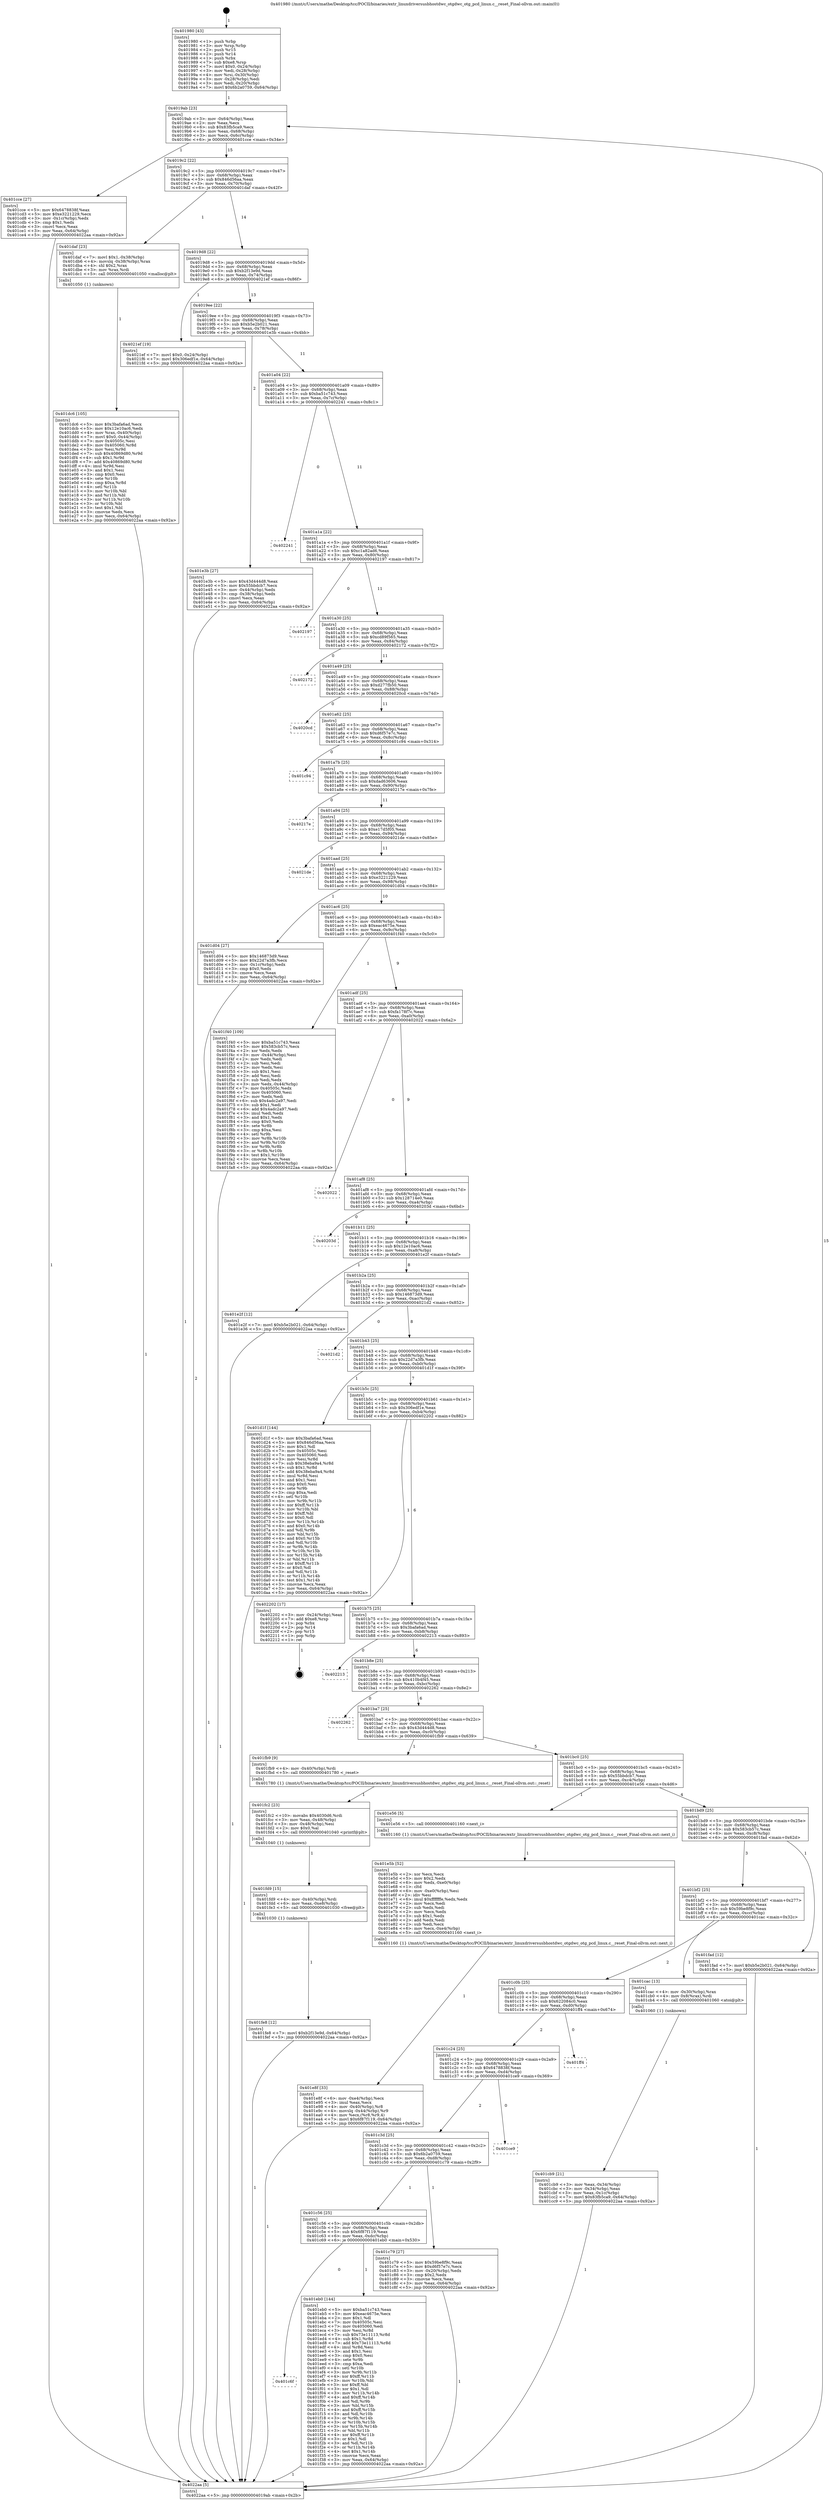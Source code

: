 digraph "0x401980" {
  label = "0x401980 (/mnt/c/Users/mathe/Desktop/tcc/POCII/binaries/extr_linuxdriversusbhostdwc_otgdwc_otg_pcd_linux.c__reset_Final-ollvm.out::main(0))"
  labelloc = "t"
  node[shape=record]

  Entry [label="",width=0.3,height=0.3,shape=circle,fillcolor=black,style=filled]
  "0x4019ab" [label="{
     0x4019ab [23]\l
     | [instrs]\l
     &nbsp;&nbsp;0x4019ab \<+3\>: mov -0x64(%rbp),%eax\l
     &nbsp;&nbsp;0x4019ae \<+2\>: mov %eax,%ecx\l
     &nbsp;&nbsp;0x4019b0 \<+6\>: sub $0x83fb5ca9,%ecx\l
     &nbsp;&nbsp;0x4019b6 \<+3\>: mov %eax,-0x68(%rbp)\l
     &nbsp;&nbsp;0x4019b9 \<+3\>: mov %ecx,-0x6c(%rbp)\l
     &nbsp;&nbsp;0x4019bc \<+6\>: je 0000000000401cce \<main+0x34e\>\l
  }"]
  "0x401cce" [label="{
     0x401cce [27]\l
     | [instrs]\l
     &nbsp;&nbsp;0x401cce \<+5\>: mov $0x6478838f,%eax\l
     &nbsp;&nbsp;0x401cd3 \<+5\>: mov $0xe3221229,%ecx\l
     &nbsp;&nbsp;0x401cd8 \<+3\>: mov -0x1c(%rbp),%edx\l
     &nbsp;&nbsp;0x401cdb \<+3\>: cmp $0x1,%edx\l
     &nbsp;&nbsp;0x401cde \<+3\>: cmovl %ecx,%eax\l
     &nbsp;&nbsp;0x401ce1 \<+3\>: mov %eax,-0x64(%rbp)\l
     &nbsp;&nbsp;0x401ce4 \<+5\>: jmp 00000000004022aa \<main+0x92a\>\l
  }"]
  "0x4019c2" [label="{
     0x4019c2 [22]\l
     | [instrs]\l
     &nbsp;&nbsp;0x4019c2 \<+5\>: jmp 00000000004019c7 \<main+0x47\>\l
     &nbsp;&nbsp;0x4019c7 \<+3\>: mov -0x68(%rbp),%eax\l
     &nbsp;&nbsp;0x4019ca \<+5\>: sub $0x846d56aa,%eax\l
     &nbsp;&nbsp;0x4019cf \<+3\>: mov %eax,-0x70(%rbp)\l
     &nbsp;&nbsp;0x4019d2 \<+6\>: je 0000000000401daf \<main+0x42f\>\l
  }"]
  Exit [label="",width=0.3,height=0.3,shape=circle,fillcolor=black,style=filled,peripheries=2]
  "0x401daf" [label="{
     0x401daf [23]\l
     | [instrs]\l
     &nbsp;&nbsp;0x401daf \<+7\>: movl $0x1,-0x38(%rbp)\l
     &nbsp;&nbsp;0x401db6 \<+4\>: movslq -0x38(%rbp),%rax\l
     &nbsp;&nbsp;0x401dba \<+4\>: shl $0x2,%rax\l
     &nbsp;&nbsp;0x401dbe \<+3\>: mov %rax,%rdi\l
     &nbsp;&nbsp;0x401dc1 \<+5\>: call 0000000000401050 \<malloc@plt\>\l
     | [calls]\l
     &nbsp;&nbsp;0x401050 \{1\} (unknown)\l
  }"]
  "0x4019d8" [label="{
     0x4019d8 [22]\l
     | [instrs]\l
     &nbsp;&nbsp;0x4019d8 \<+5\>: jmp 00000000004019dd \<main+0x5d\>\l
     &nbsp;&nbsp;0x4019dd \<+3\>: mov -0x68(%rbp),%eax\l
     &nbsp;&nbsp;0x4019e0 \<+5\>: sub $0xb2f13e9d,%eax\l
     &nbsp;&nbsp;0x4019e5 \<+3\>: mov %eax,-0x74(%rbp)\l
     &nbsp;&nbsp;0x4019e8 \<+6\>: je 00000000004021ef \<main+0x86f\>\l
  }"]
  "0x401fe8" [label="{
     0x401fe8 [12]\l
     | [instrs]\l
     &nbsp;&nbsp;0x401fe8 \<+7\>: movl $0xb2f13e9d,-0x64(%rbp)\l
     &nbsp;&nbsp;0x401fef \<+5\>: jmp 00000000004022aa \<main+0x92a\>\l
  }"]
  "0x4021ef" [label="{
     0x4021ef [19]\l
     | [instrs]\l
     &nbsp;&nbsp;0x4021ef \<+7\>: movl $0x0,-0x24(%rbp)\l
     &nbsp;&nbsp;0x4021f6 \<+7\>: movl $0x306edf1e,-0x64(%rbp)\l
     &nbsp;&nbsp;0x4021fd \<+5\>: jmp 00000000004022aa \<main+0x92a\>\l
  }"]
  "0x4019ee" [label="{
     0x4019ee [22]\l
     | [instrs]\l
     &nbsp;&nbsp;0x4019ee \<+5\>: jmp 00000000004019f3 \<main+0x73\>\l
     &nbsp;&nbsp;0x4019f3 \<+3\>: mov -0x68(%rbp),%eax\l
     &nbsp;&nbsp;0x4019f6 \<+5\>: sub $0xb5e2b021,%eax\l
     &nbsp;&nbsp;0x4019fb \<+3\>: mov %eax,-0x78(%rbp)\l
     &nbsp;&nbsp;0x4019fe \<+6\>: je 0000000000401e3b \<main+0x4bb\>\l
  }"]
  "0x401fd9" [label="{
     0x401fd9 [15]\l
     | [instrs]\l
     &nbsp;&nbsp;0x401fd9 \<+4\>: mov -0x40(%rbp),%rdi\l
     &nbsp;&nbsp;0x401fdd \<+6\>: mov %eax,-0xe8(%rbp)\l
     &nbsp;&nbsp;0x401fe3 \<+5\>: call 0000000000401030 \<free@plt\>\l
     | [calls]\l
     &nbsp;&nbsp;0x401030 \{1\} (unknown)\l
  }"]
  "0x401e3b" [label="{
     0x401e3b [27]\l
     | [instrs]\l
     &nbsp;&nbsp;0x401e3b \<+5\>: mov $0x43d444d8,%eax\l
     &nbsp;&nbsp;0x401e40 \<+5\>: mov $0x55bbdcb7,%ecx\l
     &nbsp;&nbsp;0x401e45 \<+3\>: mov -0x44(%rbp),%edx\l
     &nbsp;&nbsp;0x401e48 \<+3\>: cmp -0x38(%rbp),%edx\l
     &nbsp;&nbsp;0x401e4b \<+3\>: cmovl %ecx,%eax\l
     &nbsp;&nbsp;0x401e4e \<+3\>: mov %eax,-0x64(%rbp)\l
     &nbsp;&nbsp;0x401e51 \<+5\>: jmp 00000000004022aa \<main+0x92a\>\l
  }"]
  "0x401a04" [label="{
     0x401a04 [22]\l
     | [instrs]\l
     &nbsp;&nbsp;0x401a04 \<+5\>: jmp 0000000000401a09 \<main+0x89\>\l
     &nbsp;&nbsp;0x401a09 \<+3\>: mov -0x68(%rbp),%eax\l
     &nbsp;&nbsp;0x401a0c \<+5\>: sub $0xba51c743,%eax\l
     &nbsp;&nbsp;0x401a11 \<+3\>: mov %eax,-0x7c(%rbp)\l
     &nbsp;&nbsp;0x401a14 \<+6\>: je 0000000000402241 \<main+0x8c1\>\l
  }"]
  "0x401fc2" [label="{
     0x401fc2 [23]\l
     | [instrs]\l
     &nbsp;&nbsp;0x401fc2 \<+10\>: movabs $0x4030d6,%rdi\l
     &nbsp;&nbsp;0x401fcc \<+3\>: mov %eax,-0x48(%rbp)\l
     &nbsp;&nbsp;0x401fcf \<+3\>: mov -0x48(%rbp),%esi\l
     &nbsp;&nbsp;0x401fd2 \<+2\>: mov $0x0,%al\l
     &nbsp;&nbsp;0x401fd4 \<+5\>: call 0000000000401040 \<printf@plt\>\l
     | [calls]\l
     &nbsp;&nbsp;0x401040 \{1\} (unknown)\l
  }"]
  "0x402241" [label="{
     0x402241\l
  }", style=dashed]
  "0x401a1a" [label="{
     0x401a1a [22]\l
     | [instrs]\l
     &nbsp;&nbsp;0x401a1a \<+5\>: jmp 0000000000401a1f \<main+0x9f\>\l
     &nbsp;&nbsp;0x401a1f \<+3\>: mov -0x68(%rbp),%eax\l
     &nbsp;&nbsp;0x401a22 \<+5\>: sub $0xc1a82ad6,%eax\l
     &nbsp;&nbsp;0x401a27 \<+3\>: mov %eax,-0x80(%rbp)\l
     &nbsp;&nbsp;0x401a2a \<+6\>: je 0000000000402197 \<main+0x817\>\l
  }"]
  "0x401c6f" [label="{
     0x401c6f\l
  }", style=dashed]
  "0x402197" [label="{
     0x402197\l
  }", style=dashed]
  "0x401a30" [label="{
     0x401a30 [25]\l
     | [instrs]\l
     &nbsp;&nbsp;0x401a30 \<+5\>: jmp 0000000000401a35 \<main+0xb5\>\l
     &nbsp;&nbsp;0x401a35 \<+3\>: mov -0x68(%rbp),%eax\l
     &nbsp;&nbsp;0x401a38 \<+5\>: sub $0xcd89f565,%eax\l
     &nbsp;&nbsp;0x401a3d \<+6\>: mov %eax,-0x84(%rbp)\l
     &nbsp;&nbsp;0x401a43 \<+6\>: je 0000000000402172 \<main+0x7f2\>\l
  }"]
  "0x401eb0" [label="{
     0x401eb0 [144]\l
     | [instrs]\l
     &nbsp;&nbsp;0x401eb0 \<+5\>: mov $0xba51c743,%eax\l
     &nbsp;&nbsp;0x401eb5 \<+5\>: mov $0xeac4675e,%ecx\l
     &nbsp;&nbsp;0x401eba \<+2\>: mov $0x1,%dl\l
     &nbsp;&nbsp;0x401ebc \<+7\>: mov 0x40505c,%esi\l
     &nbsp;&nbsp;0x401ec3 \<+7\>: mov 0x405060,%edi\l
     &nbsp;&nbsp;0x401eca \<+3\>: mov %esi,%r8d\l
     &nbsp;&nbsp;0x401ecd \<+7\>: sub $0x73e11113,%r8d\l
     &nbsp;&nbsp;0x401ed4 \<+4\>: sub $0x1,%r8d\l
     &nbsp;&nbsp;0x401ed8 \<+7\>: add $0x73e11113,%r8d\l
     &nbsp;&nbsp;0x401edf \<+4\>: imul %r8d,%esi\l
     &nbsp;&nbsp;0x401ee3 \<+3\>: and $0x1,%esi\l
     &nbsp;&nbsp;0x401ee6 \<+3\>: cmp $0x0,%esi\l
     &nbsp;&nbsp;0x401ee9 \<+4\>: sete %r9b\l
     &nbsp;&nbsp;0x401eed \<+3\>: cmp $0xa,%edi\l
     &nbsp;&nbsp;0x401ef0 \<+4\>: setl %r10b\l
     &nbsp;&nbsp;0x401ef4 \<+3\>: mov %r9b,%r11b\l
     &nbsp;&nbsp;0x401ef7 \<+4\>: xor $0xff,%r11b\l
     &nbsp;&nbsp;0x401efb \<+3\>: mov %r10b,%bl\l
     &nbsp;&nbsp;0x401efe \<+3\>: xor $0xff,%bl\l
     &nbsp;&nbsp;0x401f01 \<+3\>: xor $0x1,%dl\l
     &nbsp;&nbsp;0x401f04 \<+3\>: mov %r11b,%r14b\l
     &nbsp;&nbsp;0x401f07 \<+4\>: and $0xff,%r14b\l
     &nbsp;&nbsp;0x401f0b \<+3\>: and %dl,%r9b\l
     &nbsp;&nbsp;0x401f0e \<+3\>: mov %bl,%r15b\l
     &nbsp;&nbsp;0x401f11 \<+4\>: and $0xff,%r15b\l
     &nbsp;&nbsp;0x401f15 \<+3\>: and %dl,%r10b\l
     &nbsp;&nbsp;0x401f18 \<+3\>: or %r9b,%r14b\l
     &nbsp;&nbsp;0x401f1b \<+3\>: or %r10b,%r15b\l
     &nbsp;&nbsp;0x401f1e \<+3\>: xor %r15b,%r14b\l
     &nbsp;&nbsp;0x401f21 \<+3\>: or %bl,%r11b\l
     &nbsp;&nbsp;0x401f24 \<+4\>: xor $0xff,%r11b\l
     &nbsp;&nbsp;0x401f28 \<+3\>: or $0x1,%dl\l
     &nbsp;&nbsp;0x401f2b \<+3\>: and %dl,%r11b\l
     &nbsp;&nbsp;0x401f2e \<+3\>: or %r11b,%r14b\l
     &nbsp;&nbsp;0x401f31 \<+4\>: test $0x1,%r14b\l
     &nbsp;&nbsp;0x401f35 \<+3\>: cmovne %ecx,%eax\l
     &nbsp;&nbsp;0x401f38 \<+3\>: mov %eax,-0x64(%rbp)\l
     &nbsp;&nbsp;0x401f3b \<+5\>: jmp 00000000004022aa \<main+0x92a\>\l
  }"]
  "0x402172" [label="{
     0x402172\l
  }", style=dashed]
  "0x401a49" [label="{
     0x401a49 [25]\l
     | [instrs]\l
     &nbsp;&nbsp;0x401a49 \<+5\>: jmp 0000000000401a4e \<main+0xce\>\l
     &nbsp;&nbsp;0x401a4e \<+3\>: mov -0x68(%rbp),%eax\l
     &nbsp;&nbsp;0x401a51 \<+5\>: sub $0xd277fb50,%eax\l
     &nbsp;&nbsp;0x401a56 \<+6\>: mov %eax,-0x88(%rbp)\l
     &nbsp;&nbsp;0x401a5c \<+6\>: je 00000000004020cd \<main+0x74d\>\l
  }"]
  "0x401e8f" [label="{
     0x401e8f [33]\l
     | [instrs]\l
     &nbsp;&nbsp;0x401e8f \<+6\>: mov -0xe4(%rbp),%ecx\l
     &nbsp;&nbsp;0x401e95 \<+3\>: imul %eax,%ecx\l
     &nbsp;&nbsp;0x401e98 \<+4\>: mov -0x40(%rbp),%r8\l
     &nbsp;&nbsp;0x401e9c \<+4\>: movslq -0x44(%rbp),%r9\l
     &nbsp;&nbsp;0x401ea0 \<+4\>: mov %ecx,(%r8,%r9,4)\l
     &nbsp;&nbsp;0x401ea4 \<+7\>: movl $0x6f87f119,-0x64(%rbp)\l
     &nbsp;&nbsp;0x401eab \<+5\>: jmp 00000000004022aa \<main+0x92a\>\l
  }"]
  "0x4020cd" [label="{
     0x4020cd\l
  }", style=dashed]
  "0x401a62" [label="{
     0x401a62 [25]\l
     | [instrs]\l
     &nbsp;&nbsp;0x401a62 \<+5\>: jmp 0000000000401a67 \<main+0xe7\>\l
     &nbsp;&nbsp;0x401a67 \<+3\>: mov -0x68(%rbp),%eax\l
     &nbsp;&nbsp;0x401a6a \<+5\>: sub $0xd6f57e7c,%eax\l
     &nbsp;&nbsp;0x401a6f \<+6\>: mov %eax,-0x8c(%rbp)\l
     &nbsp;&nbsp;0x401a75 \<+6\>: je 0000000000401c94 \<main+0x314\>\l
  }"]
  "0x401e5b" [label="{
     0x401e5b [52]\l
     | [instrs]\l
     &nbsp;&nbsp;0x401e5b \<+2\>: xor %ecx,%ecx\l
     &nbsp;&nbsp;0x401e5d \<+5\>: mov $0x2,%edx\l
     &nbsp;&nbsp;0x401e62 \<+6\>: mov %edx,-0xe0(%rbp)\l
     &nbsp;&nbsp;0x401e68 \<+1\>: cltd\l
     &nbsp;&nbsp;0x401e69 \<+6\>: mov -0xe0(%rbp),%esi\l
     &nbsp;&nbsp;0x401e6f \<+2\>: idiv %esi\l
     &nbsp;&nbsp;0x401e71 \<+6\>: imul $0xfffffffe,%edx,%edx\l
     &nbsp;&nbsp;0x401e77 \<+2\>: mov %ecx,%edi\l
     &nbsp;&nbsp;0x401e79 \<+2\>: sub %edx,%edi\l
     &nbsp;&nbsp;0x401e7b \<+2\>: mov %ecx,%edx\l
     &nbsp;&nbsp;0x401e7d \<+3\>: sub $0x1,%edx\l
     &nbsp;&nbsp;0x401e80 \<+2\>: add %edx,%edi\l
     &nbsp;&nbsp;0x401e82 \<+2\>: sub %edi,%ecx\l
     &nbsp;&nbsp;0x401e84 \<+6\>: mov %ecx,-0xe4(%rbp)\l
     &nbsp;&nbsp;0x401e8a \<+5\>: call 0000000000401160 \<next_i\>\l
     | [calls]\l
     &nbsp;&nbsp;0x401160 \{1\} (/mnt/c/Users/mathe/Desktop/tcc/POCII/binaries/extr_linuxdriversusbhostdwc_otgdwc_otg_pcd_linux.c__reset_Final-ollvm.out::next_i)\l
  }"]
  "0x401c94" [label="{
     0x401c94\l
  }", style=dashed]
  "0x401a7b" [label="{
     0x401a7b [25]\l
     | [instrs]\l
     &nbsp;&nbsp;0x401a7b \<+5\>: jmp 0000000000401a80 \<main+0x100\>\l
     &nbsp;&nbsp;0x401a80 \<+3\>: mov -0x68(%rbp),%eax\l
     &nbsp;&nbsp;0x401a83 \<+5\>: sub $0xdad63606,%eax\l
     &nbsp;&nbsp;0x401a88 \<+6\>: mov %eax,-0x90(%rbp)\l
     &nbsp;&nbsp;0x401a8e \<+6\>: je 000000000040217e \<main+0x7fe\>\l
  }"]
  "0x401dc6" [label="{
     0x401dc6 [105]\l
     | [instrs]\l
     &nbsp;&nbsp;0x401dc6 \<+5\>: mov $0x3bafa6ad,%ecx\l
     &nbsp;&nbsp;0x401dcb \<+5\>: mov $0x12e10ac6,%edx\l
     &nbsp;&nbsp;0x401dd0 \<+4\>: mov %rax,-0x40(%rbp)\l
     &nbsp;&nbsp;0x401dd4 \<+7\>: movl $0x0,-0x44(%rbp)\l
     &nbsp;&nbsp;0x401ddb \<+7\>: mov 0x40505c,%esi\l
     &nbsp;&nbsp;0x401de2 \<+8\>: mov 0x405060,%r8d\l
     &nbsp;&nbsp;0x401dea \<+3\>: mov %esi,%r9d\l
     &nbsp;&nbsp;0x401ded \<+7\>: sub $0x40869d80,%r9d\l
     &nbsp;&nbsp;0x401df4 \<+4\>: sub $0x1,%r9d\l
     &nbsp;&nbsp;0x401df8 \<+7\>: add $0x40869d80,%r9d\l
     &nbsp;&nbsp;0x401dff \<+4\>: imul %r9d,%esi\l
     &nbsp;&nbsp;0x401e03 \<+3\>: and $0x1,%esi\l
     &nbsp;&nbsp;0x401e06 \<+3\>: cmp $0x0,%esi\l
     &nbsp;&nbsp;0x401e09 \<+4\>: sete %r10b\l
     &nbsp;&nbsp;0x401e0d \<+4\>: cmp $0xa,%r8d\l
     &nbsp;&nbsp;0x401e11 \<+4\>: setl %r11b\l
     &nbsp;&nbsp;0x401e15 \<+3\>: mov %r10b,%bl\l
     &nbsp;&nbsp;0x401e18 \<+3\>: and %r11b,%bl\l
     &nbsp;&nbsp;0x401e1b \<+3\>: xor %r11b,%r10b\l
     &nbsp;&nbsp;0x401e1e \<+3\>: or %r10b,%bl\l
     &nbsp;&nbsp;0x401e21 \<+3\>: test $0x1,%bl\l
     &nbsp;&nbsp;0x401e24 \<+3\>: cmovne %edx,%ecx\l
     &nbsp;&nbsp;0x401e27 \<+3\>: mov %ecx,-0x64(%rbp)\l
     &nbsp;&nbsp;0x401e2a \<+5\>: jmp 00000000004022aa \<main+0x92a\>\l
  }"]
  "0x40217e" [label="{
     0x40217e\l
  }", style=dashed]
  "0x401a94" [label="{
     0x401a94 [25]\l
     | [instrs]\l
     &nbsp;&nbsp;0x401a94 \<+5\>: jmp 0000000000401a99 \<main+0x119\>\l
     &nbsp;&nbsp;0x401a99 \<+3\>: mov -0x68(%rbp),%eax\l
     &nbsp;&nbsp;0x401a9c \<+5\>: sub $0xe17d5f05,%eax\l
     &nbsp;&nbsp;0x401aa1 \<+6\>: mov %eax,-0x94(%rbp)\l
     &nbsp;&nbsp;0x401aa7 \<+6\>: je 00000000004021de \<main+0x85e\>\l
  }"]
  "0x401cb9" [label="{
     0x401cb9 [21]\l
     | [instrs]\l
     &nbsp;&nbsp;0x401cb9 \<+3\>: mov %eax,-0x34(%rbp)\l
     &nbsp;&nbsp;0x401cbc \<+3\>: mov -0x34(%rbp),%eax\l
     &nbsp;&nbsp;0x401cbf \<+3\>: mov %eax,-0x1c(%rbp)\l
     &nbsp;&nbsp;0x401cc2 \<+7\>: movl $0x83fb5ca9,-0x64(%rbp)\l
     &nbsp;&nbsp;0x401cc9 \<+5\>: jmp 00000000004022aa \<main+0x92a\>\l
  }"]
  "0x4021de" [label="{
     0x4021de\l
  }", style=dashed]
  "0x401aad" [label="{
     0x401aad [25]\l
     | [instrs]\l
     &nbsp;&nbsp;0x401aad \<+5\>: jmp 0000000000401ab2 \<main+0x132\>\l
     &nbsp;&nbsp;0x401ab2 \<+3\>: mov -0x68(%rbp),%eax\l
     &nbsp;&nbsp;0x401ab5 \<+5\>: sub $0xe3221229,%eax\l
     &nbsp;&nbsp;0x401aba \<+6\>: mov %eax,-0x98(%rbp)\l
     &nbsp;&nbsp;0x401ac0 \<+6\>: je 0000000000401d04 \<main+0x384\>\l
  }"]
  "0x401980" [label="{
     0x401980 [43]\l
     | [instrs]\l
     &nbsp;&nbsp;0x401980 \<+1\>: push %rbp\l
     &nbsp;&nbsp;0x401981 \<+3\>: mov %rsp,%rbp\l
     &nbsp;&nbsp;0x401984 \<+2\>: push %r15\l
     &nbsp;&nbsp;0x401986 \<+2\>: push %r14\l
     &nbsp;&nbsp;0x401988 \<+1\>: push %rbx\l
     &nbsp;&nbsp;0x401989 \<+7\>: sub $0xe8,%rsp\l
     &nbsp;&nbsp;0x401990 \<+7\>: movl $0x0,-0x24(%rbp)\l
     &nbsp;&nbsp;0x401997 \<+3\>: mov %edi,-0x28(%rbp)\l
     &nbsp;&nbsp;0x40199a \<+4\>: mov %rsi,-0x30(%rbp)\l
     &nbsp;&nbsp;0x40199e \<+3\>: mov -0x28(%rbp),%edi\l
     &nbsp;&nbsp;0x4019a1 \<+3\>: mov %edi,-0x20(%rbp)\l
     &nbsp;&nbsp;0x4019a4 \<+7\>: movl $0x6b2a0759,-0x64(%rbp)\l
  }"]
  "0x401d04" [label="{
     0x401d04 [27]\l
     | [instrs]\l
     &nbsp;&nbsp;0x401d04 \<+5\>: mov $0x146873d9,%eax\l
     &nbsp;&nbsp;0x401d09 \<+5\>: mov $0x22d7a3fb,%ecx\l
     &nbsp;&nbsp;0x401d0e \<+3\>: mov -0x1c(%rbp),%edx\l
     &nbsp;&nbsp;0x401d11 \<+3\>: cmp $0x0,%edx\l
     &nbsp;&nbsp;0x401d14 \<+3\>: cmove %ecx,%eax\l
     &nbsp;&nbsp;0x401d17 \<+3\>: mov %eax,-0x64(%rbp)\l
     &nbsp;&nbsp;0x401d1a \<+5\>: jmp 00000000004022aa \<main+0x92a\>\l
  }"]
  "0x401ac6" [label="{
     0x401ac6 [25]\l
     | [instrs]\l
     &nbsp;&nbsp;0x401ac6 \<+5\>: jmp 0000000000401acb \<main+0x14b\>\l
     &nbsp;&nbsp;0x401acb \<+3\>: mov -0x68(%rbp),%eax\l
     &nbsp;&nbsp;0x401ace \<+5\>: sub $0xeac4675e,%eax\l
     &nbsp;&nbsp;0x401ad3 \<+6\>: mov %eax,-0x9c(%rbp)\l
     &nbsp;&nbsp;0x401ad9 \<+6\>: je 0000000000401f40 \<main+0x5c0\>\l
  }"]
  "0x4022aa" [label="{
     0x4022aa [5]\l
     | [instrs]\l
     &nbsp;&nbsp;0x4022aa \<+5\>: jmp 00000000004019ab \<main+0x2b\>\l
  }"]
  "0x401f40" [label="{
     0x401f40 [109]\l
     | [instrs]\l
     &nbsp;&nbsp;0x401f40 \<+5\>: mov $0xba51c743,%eax\l
     &nbsp;&nbsp;0x401f45 \<+5\>: mov $0x583cb57c,%ecx\l
     &nbsp;&nbsp;0x401f4a \<+2\>: xor %edx,%edx\l
     &nbsp;&nbsp;0x401f4c \<+3\>: mov -0x44(%rbp),%esi\l
     &nbsp;&nbsp;0x401f4f \<+2\>: mov %edx,%edi\l
     &nbsp;&nbsp;0x401f51 \<+2\>: sub %esi,%edi\l
     &nbsp;&nbsp;0x401f53 \<+2\>: mov %edx,%esi\l
     &nbsp;&nbsp;0x401f55 \<+3\>: sub $0x1,%esi\l
     &nbsp;&nbsp;0x401f58 \<+2\>: add %esi,%edi\l
     &nbsp;&nbsp;0x401f5a \<+2\>: sub %edi,%edx\l
     &nbsp;&nbsp;0x401f5c \<+3\>: mov %edx,-0x44(%rbp)\l
     &nbsp;&nbsp;0x401f5f \<+7\>: mov 0x40505c,%edx\l
     &nbsp;&nbsp;0x401f66 \<+7\>: mov 0x405060,%esi\l
     &nbsp;&nbsp;0x401f6d \<+2\>: mov %edx,%edi\l
     &nbsp;&nbsp;0x401f6f \<+6\>: sub $0x4adc2a97,%edi\l
     &nbsp;&nbsp;0x401f75 \<+3\>: sub $0x1,%edi\l
     &nbsp;&nbsp;0x401f78 \<+6\>: add $0x4adc2a97,%edi\l
     &nbsp;&nbsp;0x401f7e \<+3\>: imul %edi,%edx\l
     &nbsp;&nbsp;0x401f81 \<+3\>: and $0x1,%edx\l
     &nbsp;&nbsp;0x401f84 \<+3\>: cmp $0x0,%edx\l
     &nbsp;&nbsp;0x401f87 \<+4\>: sete %r8b\l
     &nbsp;&nbsp;0x401f8b \<+3\>: cmp $0xa,%esi\l
     &nbsp;&nbsp;0x401f8e \<+4\>: setl %r9b\l
     &nbsp;&nbsp;0x401f92 \<+3\>: mov %r8b,%r10b\l
     &nbsp;&nbsp;0x401f95 \<+3\>: and %r9b,%r10b\l
     &nbsp;&nbsp;0x401f98 \<+3\>: xor %r9b,%r8b\l
     &nbsp;&nbsp;0x401f9b \<+3\>: or %r8b,%r10b\l
     &nbsp;&nbsp;0x401f9e \<+4\>: test $0x1,%r10b\l
     &nbsp;&nbsp;0x401fa2 \<+3\>: cmovne %ecx,%eax\l
     &nbsp;&nbsp;0x401fa5 \<+3\>: mov %eax,-0x64(%rbp)\l
     &nbsp;&nbsp;0x401fa8 \<+5\>: jmp 00000000004022aa \<main+0x92a\>\l
  }"]
  "0x401adf" [label="{
     0x401adf [25]\l
     | [instrs]\l
     &nbsp;&nbsp;0x401adf \<+5\>: jmp 0000000000401ae4 \<main+0x164\>\l
     &nbsp;&nbsp;0x401ae4 \<+3\>: mov -0x68(%rbp),%eax\l
     &nbsp;&nbsp;0x401ae7 \<+5\>: sub $0xfa178f7c,%eax\l
     &nbsp;&nbsp;0x401aec \<+6\>: mov %eax,-0xa0(%rbp)\l
     &nbsp;&nbsp;0x401af2 \<+6\>: je 0000000000402022 \<main+0x6a2\>\l
  }"]
  "0x401c56" [label="{
     0x401c56 [25]\l
     | [instrs]\l
     &nbsp;&nbsp;0x401c56 \<+5\>: jmp 0000000000401c5b \<main+0x2db\>\l
     &nbsp;&nbsp;0x401c5b \<+3\>: mov -0x68(%rbp),%eax\l
     &nbsp;&nbsp;0x401c5e \<+5\>: sub $0x6f87f119,%eax\l
     &nbsp;&nbsp;0x401c63 \<+6\>: mov %eax,-0xdc(%rbp)\l
     &nbsp;&nbsp;0x401c69 \<+6\>: je 0000000000401eb0 \<main+0x530\>\l
  }"]
  "0x402022" [label="{
     0x402022\l
  }", style=dashed]
  "0x401af8" [label="{
     0x401af8 [25]\l
     | [instrs]\l
     &nbsp;&nbsp;0x401af8 \<+5\>: jmp 0000000000401afd \<main+0x17d\>\l
     &nbsp;&nbsp;0x401afd \<+3\>: mov -0x68(%rbp),%eax\l
     &nbsp;&nbsp;0x401b00 \<+5\>: sub $0x128714e0,%eax\l
     &nbsp;&nbsp;0x401b05 \<+6\>: mov %eax,-0xa4(%rbp)\l
     &nbsp;&nbsp;0x401b0b \<+6\>: je 000000000040203d \<main+0x6bd\>\l
  }"]
  "0x401c79" [label="{
     0x401c79 [27]\l
     | [instrs]\l
     &nbsp;&nbsp;0x401c79 \<+5\>: mov $0x59be8f9c,%eax\l
     &nbsp;&nbsp;0x401c7e \<+5\>: mov $0xd6f57e7c,%ecx\l
     &nbsp;&nbsp;0x401c83 \<+3\>: mov -0x20(%rbp),%edx\l
     &nbsp;&nbsp;0x401c86 \<+3\>: cmp $0x2,%edx\l
     &nbsp;&nbsp;0x401c89 \<+3\>: cmovne %ecx,%eax\l
     &nbsp;&nbsp;0x401c8c \<+3\>: mov %eax,-0x64(%rbp)\l
     &nbsp;&nbsp;0x401c8f \<+5\>: jmp 00000000004022aa \<main+0x92a\>\l
  }"]
  "0x40203d" [label="{
     0x40203d\l
  }", style=dashed]
  "0x401b11" [label="{
     0x401b11 [25]\l
     | [instrs]\l
     &nbsp;&nbsp;0x401b11 \<+5\>: jmp 0000000000401b16 \<main+0x196\>\l
     &nbsp;&nbsp;0x401b16 \<+3\>: mov -0x68(%rbp),%eax\l
     &nbsp;&nbsp;0x401b19 \<+5\>: sub $0x12e10ac6,%eax\l
     &nbsp;&nbsp;0x401b1e \<+6\>: mov %eax,-0xa8(%rbp)\l
     &nbsp;&nbsp;0x401b24 \<+6\>: je 0000000000401e2f \<main+0x4af\>\l
  }"]
  "0x401c3d" [label="{
     0x401c3d [25]\l
     | [instrs]\l
     &nbsp;&nbsp;0x401c3d \<+5\>: jmp 0000000000401c42 \<main+0x2c2\>\l
     &nbsp;&nbsp;0x401c42 \<+3\>: mov -0x68(%rbp),%eax\l
     &nbsp;&nbsp;0x401c45 \<+5\>: sub $0x6b2a0759,%eax\l
     &nbsp;&nbsp;0x401c4a \<+6\>: mov %eax,-0xd8(%rbp)\l
     &nbsp;&nbsp;0x401c50 \<+6\>: je 0000000000401c79 \<main+0x2f9\>\l
  }"]
  "0x401e2f" [label="{
     0x401e2f [12]\l
     | [instrs]\l
     &nbsp;&nbsp;0x401e2f \<+7\>: movl $0xb5e2b021,-0x64(%rbp)\l
     &nbsp;&nbsp;0x401e36 \<+5\>: jmp 00000000004022aa \<main+0x92a\>\l
  }"]
  "0x401b2a" [label="{
     0x401b2a [25]\l
     | [instrs]\l
     &nbsp;&nbsp;0x401b2a \<+5\>: jmp 0000000000401b2f \<main+0x1af\>\l
     &nbsp;&nbsp;0x401b2f \<+3\>: mov -0x68(%rbp),%eax\l
     &nbsp;&nbsp;0x401b32 \<+5\>: sub $0x146873d9,%eax\l
     &nbsp;&nbsp;0x401b37 \<+6\>: mov %eax,-0xac(%rbp)\l
     &nbsp;&nbsp;0x401b3d \<+6\>: je 00000000004021d2 \<main+0x852\>\l
  }"]
  "0x401ce9" [label="{
     0x401ce9\l
  }", style=dashed]
  "0x4021d2" [label="{
     0x4021d2\l
  }", style=dashed]
  "0x401b43" [label="{
     0x401b43 [25]\l
     | [instrs]\l
     &nbsp;&nbsp;0x401b43 \<+5\>: jmp 0000000000401b48 \<main+0x1c8\>\l
     &nbsp;&nbsp;0x401b48 \<+3\>: mov -0x68(%rbp),%eax\l
     &nbsp;&nbsp;0x401b4b \<+5\>: sub $0x22d7a3fb,%eax\l
     &nbsp;&nbsp;0x401b50 \<+6\>: mov %eax,-0xb0(%rbp)\l
     &nbsp;&nbsp;0x401b56 \<+6\>: je 0000000000401d1f \<main+0x39f\>\l
  }"]
  "0x401c24" [label="{
     0x401c24 [25]\l
     | [instrs]\l
     &nbsp;&nbsp;0x401c24 \<+5\>: jmp 0000000000401c29 \<main+0x2a9\>\l
     &nbsp;&nbsp;0x401c29 \<+3\>: mov -0x68(%rbp),%eax\l
     &nbsp;&nbsp;0x401c2c \<+5\>: sub $0x6478838f,%eax\l
     &nbsp;&nbsp;0x401c31 \<+6\>: mov %eax,-0xd4(%rbp)\l
     &nbsp;&nbsp;0x401c37 \<+6\>: je 0000000000401ce9 \<main+0x369\>\l
  }"]
  "0x401d1f" [label="{
     0x401d1f [144]\l
     | [instrs]\l
     &nbsp;&nbsp;0x401d1f \<+5\>: mov $0x3bafa6ad,%eax\l
     &nbsp;&nbsp;0x401d24 \<+5\>: mov $0x846d56aa,%ecx\l
     &nbsp;&nbsp;0x401d29 \<+2\>: mov $0x1,%dl\l
     &nbsp;&nbsp;0x401d2b \<+7\>: mov 0x40505c,%esi\l
     &nbsp;&nbsp;0x401d32 \<+7\>: mov 0x405060,%edi\l
     &nbsp;&nbsp;0x401d39 \<+3\>: mov %esi,%r8d\l
     &nbsp;&nbsp;0x401d3c \<+7\>: sub $0x38eba9a4,%r8d\l
     &nbsp;&nbsp;0x401d43 \<+4\>: sub $0x1,%r8d\l
     &nbsp;&nbsp;0x401d47 \<+7\>: add $0x38eba9a4,%r8d\l
     &nbsp;&nbsp;0x401d4e \<+4\>: imul %r8d,%esi\l
     &nbsp;&nbsp;0x401d52 \<+3\>: and $0x1,%esi\l
     &nbsp;&nbsp;0x401d55 \<+3\>: cmp $0x0,%esi\l
     &nbsp;&nbsp;0x401d58 \<+4\>: sete %r9b\l
     &nbsp;&nbsp;0x401d5c \<+3\>: cmp $0xa,%edi\l
     &nbsp;&nbsp;0x401d5f \<+4\>: setl %r10b\l
     &nbsp;&nbsp;0x401d63 \<+3\>: mov %r9b,%r11b\l
     &nbsp;&nbsp;0x401d66 \<+4\>: xor $0xff,%r11b\l
     &nbsp;&nbsp;0x401d6a \<+3\>: mov %r10b,%bl\l
     &nbsp;&nbsp;0x401d6d \<+3\>: xor $0xff,%bl\l
     &nbsp;&nbsp;0x401d70 \<+3\>: xor $0x0,%dl\l
     &nbsp;&nbsp;0x401d73 \<+3\>: mov %r11b,%r14b\l
     &nbsp;&nbsp;0x401d76 \<+4\>: and $0x0,%r14b\l
     &nbsp;&nbsp;0x401d7a \<+3\>: and %dl,%r9b\l
     &nbsp;&nbsp;0x401d7d \<+3\>: mov %bl,%r15b\l
     &nbsp;&nbsp;0x401d80 \<+4\>: and $0x0,%r15b\l
     &nbsp;&nbsp;0x401d84 \<+3\>: and %dl,%r10b\l
     &nbsp;&nbsp;0x401d87 \<+3\>: or %r9b,%r14b\l
     &nbsp;&nbsp;0x401d8a \<+3\>: or %r10b,%r15b\l
     &nbsp;&nbsp;0x401d8d \<+3\>: xor %r15b,%r14b\l
     &nbsp;&nbsp;0x401d90 \<+3\>: or %bl,%r11b\l
     &nbsp;&nbsp;0x401d93 \<+4\>: xor $0xff,%r11b\l
     &nbsp;&nbsp;0x401d97 \<+3\>: or $0x0,%dl\l
     &nbsp;&nbsp;0x401d9a \<+3\>: and %dl,%r11b\l
     &nbsp;&nbsp;0x401d9d \<+3\>: or %r11b,%r14b\l
     &nbsp;&nbsp;0x401da0 \<+4\>: test $0x1,%r14b\l
     &nbsp;&nbsp;0x401da4 \<+3\>: cmovne %ecx,%eax\l
     &nbsp;&nbsp;0x401da7 \<+3\>: mov %eax,-0x64(%rbp)\l
     &nbsp;&nbsp;0x401daa \<+5\>: jmp 00000000004022aa \<main+0x92a\>\l
  }"]
  "0x401b5c" [label="{
     0x401b5c [25]\l
     | [instrs]\l
     &nbsp;&nbsp;0x401b5c \<+5\>: jmp 0000000000401b61 \<main+0x1e1\>\l
     &nbsp;&nbsp;0x401b61 \<+3\>: mov -0x68(%rbp),%eax\l
     &nbsp;&nbsp;0x401b64 \<+5\>: sub $0x306edf1e,%eax\l
     &nbsp;&nbsp;0x401b69 \<+6\>: mov %eax,-0xb4(%rbp)\l
     &nbsp;&nbsp;0x401b6f \<+6\>: je 0000000000402202 \<main+0x882\>\l
  }"]
  "0x401ff4" [label="{
     0x401ff4\l
  }", style=dashed]
  "0x402202" [label="{
     0x402202 [17]\l
     | [instrs]\l
     &nbsp;&nbsp;0x402202 \<+3\>: mov -0x24(%rbp),%eax\l
     &nbsp;&nbsp;0x402205 \<+7\>: add $0xe8,%rsp\l
     &nbsp;&nbsp;0x40220c \<+1\>: pop %rbx\l
     &nbsp;&nbsp;0x40220d \<+2\>: pop %r14\l
     &nbsp;&nbsp;0x40220f \<+2\>: pop %r15\l
     &nbsp;&nbsp;0x402211 \<+1\>: pop %rbp\l
     &nbsp;&nbsp;0x402212 \<+1\>: ret\l
  }"]
  "0x401b75" [label="{
     0x401b75 [25]\l
     | [instrs]\l
     &nbsp;&nbsp;0x401b75 \<+5\>: jmp 0000000000401b7a \<main+0x1fa\>\l
     &nbsp;&nbsp;0x401b7a \<+3\>: mov -0x68(%rbp),%eax\l
     &nbsp;&nbsp;0x401b7d \<+5\>: sub $0x3bafa6ad,%eax\l
     &nbsp;&nbsp;0x401b82 \<+6\>: mov %eax,-0xb8(%rbp)\l
     &nbsp;&nbsp;0x401b88 \<+6\>: je 0000000000402213 \<main+0x893\>\l
  }"]
  "0x401c0b" [label="{
     0x401c0b [25]\l
     | [instrs]\l
     &nbsp;&nbsp;0x401c0b \<+5\>: jmp 0000000000401c10 \<main+0x290\>\l
     &nbsp;&nbsp;0x401c10 \<+3\>: mov -0x68(%rbp),%eax\l
     &nbsp;&nbsp;0x401c13 \<+5\>: sub $0x622084c0,%eax\l
     &nbsp;&nbsp;0x401c18 \<+6\>: mov %eax,-0xd0(%rbp)\l
     &nbsp;&nbsp;0x401c1e \<+6\>: je 0000000000401ff4 \<main+0x674\>\l
  }"]
  "0x402213" [label="{
     0x402213\l
  }", style=dashed]
  "0x401b8e" [label="{
     0x401b8e [25]\l
     | [instrs]\l
     &nbsp;&nbsp;0x401b8e \<+5\>: jmp 0000000000401b93 \<main+0x213\>\l
     &nbsp;&nbsp;0x401b93 \<+3\>: mov -0x68(%rbp),%eax\l
     &nbsp;&nbsp;0x401b96 \<+5\>: sub $0x410b4f45,%eax\l
     &nbsp;&nbsp;0x401b9b \<+6\>: mov %eax,-0xbc(%rbp)\l
     &nbsp;&nbsp;0x401ba1 \<+6\>: je 0000000000402262 \<main+0x8e2\>\l
  }"]
  "0x401cac" [label="{
     0x401cac [13]\l
     | [instrs]\l
     &nbsp;&nbsp;0x401cac \<+4\>: mov -0x30(%rbp),%rax\l
     &nbsp;&nbsp;0x401cb0 \<+4\>: mov 0x8(%rax),%rdi\l
     &nbsp;&nbsp;0x401cb4 \<+5\>: call 0000000000401060 \<atoi@plt\>\l
     | [calls]\l
     &nbsp;&nbsp;0x401060 \{1\} (unknown)\l
  }"]
  "0x402262" [label="{
     0x402262\l
  }", style=dashed]
  "0x401ba7" [label="{
     0x401ba7 [25]\l
     | [instrs]\l
     &nbsp;&nbsp;0x401ba7 \<+5\>: jmp 0000000000401bac \<main+0x22c\>\l
     &nbsp;&nbsp;0x401bac \<+3\>: mov -0x68(%rbp),%eax\l
     &nbsp;&nbsp;0x401baf \<+5\>: sub $0x43d444d8,%eax\l
     &nbsp;&nbsp;0x401bb4 \<+6\>: mov %eax,-0xc0(%rbp)\l
     &nbsp;&nbsp;0x401bba \<+6\>: je 0000000000401fb9 \<main+0x639\>\l
  }"]
  "0x401bf2" [label="{
     0x401bf2 [25]\l
     | [instrs]\l
     &nbsp;&nbsp;0x401bf2 \<+5\>: jmp 0000000000401bf7 \<main+0x277\>\l
     &nbsp;&nbsp;0x401bf7 \<+3\>: mov -0x68(%rbp),%eax\l
     &nbsp;&nbsp;0x401bfa \<+5\>: sub $0x59be8f9c,%eax\l
     &nbsp;&nbsp;0x401bff \<+6\>: mov %eax,-0xcc(%rbp)\l
     &nbsp;&nbsp;0x401c05 \<+6\>: je 0000000000401cac \<main+0x32c\>\l
  }"]
  "0x401fb9" [label="{
     0x401fb9 [9]\l
     | [instrs]\l
     &nbsp;&nbsp;0x401fb9 \<+4\>: mov -0x40(%rbp),%rdi\l
     &nbsp;&nbsp;0x401fbd \<+5\>: call 0000000000401780 \<_reset\>\l
     | [calls]\l
     &nbsp;&nbsp;0x401780 \{1\} (/mnt/c/Users/mathe/Desktop/tcc/POCII/binaries/extr_linuxdriversusbhostdwc_otgdwc_otg_pcd_linux.c__reset_Final-ollvm.out::_reset)\l
  }"]
  "0x401bc0" [label="{
     0x401bc0 [25]\l
     | [instrs]\l
     &nbsp;&nbsp;0x401bc0 \<+5\>: jmp 0000000000401bc5 \<main+0x245\>\l
     &nbsp;&nbsp;0x401bc5 \<+3\>: mov -0x68(%rbp),%eax\l
     &nbsp;&nbsp;0x401bc8 \<+5\>: sub $0x55bbdcb7,%eax\l
     &nbsp;&nbsp;0x401bcd \<+6\>: mov %eax,-0xc4(%rbp)\l
     &nbsp;&nbsp;0x401bd3 \<+6\>: je 0000000000401e56 \<main+0x4d6\>\l
  }"]
  "0x401fad" [label="{
     0x401fad [12]\l
     | [instrs]\l
     &nbsp;&nbsp;0x401fad \<+7\>: movl $0xb5e2b021,-0x64(%rbp)\l
     &nbsp;&nbsp;0x401fb4 \<+5\>: jmp 00000000004022aa \<main+0x92a\>\l
  }"]
  "0x401e56" [label="{
     0x401e56 [5]\l
     | [instrs]\l
     &nbsp;&nbsp;0x401e56 \<+5\>: call 0000000000401160 \<next_i\>\l
     | [calls]\l
     &nbsp;&nbsp;0x401160 \{1\} (/mnt/c/Users/mathe/Desktop/tcc/POCII/binaries/extr_linuxdriversusbhostdwc_otgdwc_otg_pcd_linux.c__reset_Final-ollvm.out::next_i)\l
  }"]
  "0x401bd9" [label="{
     0x401bd9 [25]\l
     | [instrs]\l
     &nbsp;&nbsp;0x401bd9 \<+5\>: jmp 0000000000401bde \<main+0x25e\>\l
     &nbsp;&nbsp;0x401bde \<+3\>: mov -0x68(%rbp),%eax\l
     &nbsp;&nbsp;0x401be1 \<+5\>: sub $0x583cb57c,%eax\l
     &nbsp;&nbsp;0x401be6 \<+6\>: mov %eax,-0xc8(%rbp)\l
     &nbsp;&nbsp;0x401bec \<+6\>: je 0000000000401fad \<main+0x62d\>\l
  }"]
  Entry -> "0x401980" [label=" 1"]
  "0x4019ab" -> "0x401cce" [label=" 1"]
  "0x4019ab" -> "0x4019c2" [label=" 15"]
  "0x402202" -> Exit [label=" 1"]
  "0x4019c2" -> "0x401daf" [label=" 1"]
  "0x4019c2" -> "0x4019d8" [label=" 14"]
  "0x4021ef" -> "0x4022aa" [label=" 1"]
  "0x4019d8" -> "0x4021ef" [label=" 1"]
  "0x4019d8" -> "0x4019ee" [label=" 13"]
  "0x401fe8" -> "0x4022aa" [label=" 1"]
  "0x4019ee" -> "0x401e3b" [label=" 2"]
  "0x4019ee" -> "0x401a04" [label=" 11"]
  "0x401fd9" -> "0x401fe8" [label=" 1"]
  "0x401a04" -> "0x402241" [label=" 0"]
  "0x401a04" -> "0x401a1a" [label=" 11"]
  "0x401fc2" -> "0x401fd9" [label=" 1"]
  "0x401a1a" -> "0x402197" [label=" 0"]
  "0x401a1a" -> "0x401a30" [label=" 11"]
  "0x401fb9" -> "0x401fc2" [label=" 1"]
  "0x401a30" -> "0x402172" [label=" 0"]
  "0x401a30" -> "0x401a49" [label=" 11"]
  "0x401fad" -> "0x4022aa" [label=" 1"]
  "0x401a49" -> "0x4020cd" [label=" 0"]
  "0x401a49" -> "0x401a62" [label=" 11"]
  "0x401eb0" -> "0x4022aa" [label=" 1"]
  "0x401a62" -> "0x401c94" [label=" 0"]
  "0x401a62" -> "0x401a7b" [label=" 11"]
  "0x401c56" -> "0x401c6f" [label=" 0"]
  "0x401a7b" -> "0x40217e" [label=" 0"]
  "0x401a7b" -> "0x401a94" [label=" 11"]
  "0x401c56" -> "0x401eb0" [label=" 1"]
  "0x401a94" -> "0x4021de" [label=" 0"]
  "0x401a94" -> "0x401aad" [label=" 11"]
  "0x401f40" -> "0x4022aa" [label=" 1"]
  "0x401aad" -> "0x401d04" [label=" 1"]
  "0x401aad" -> "0x401ac6" [label=" 10"]
  "0x401e8f" -> "0x4022aa" [label=" 1"]
  "0x401ac6" -> "0x401f40" [label=" 1"]
  "0x401ac6" -> "0x401adf" [label=" 9"]
  "0x401e5b" -> "0x401e8f" [label=" 1"]
  "0x401adf" -> "0x402022" [label=" 0"]
  "0x401adf" -> "0x401af8" [label=" 9"]
  "0x401e56" -> "0x401e5b" [label=" 1"]
  "0x401af8" -> "0x40203d" [label=" 0"]
  "0x401af8" -> "0x401b11" [label=" 9"]
  "0x401e3b" -> "0x4022aa" [label=" 2"]
  "0x401b11" -> "0x401e2f" [label=" 1"]
  "0x401b11" -> "0x401b2a" [label=" 8"]
  "0x401dc6" -> "0x4022aa" [label=" 1"]
  "0x401b2a" -> "0x4021d2" [label=" 0"]
  "0x401b2a" -> "0x401b43" [label=" 8"]
  "0x401daf" -> "0x401dc6" [label=" 1"]
  "0x401b43" -> "0x401d1f" [label=" 1"]
  "0x401b43" -> "0x401b5c" [label=" 7"]
  "0x401d04" -> "0x4022aa" [label=" 1"]
  "0x401b5c" -> "0x402202" [label=" 1"]
  "0x401b5c" -> "0x401b75" [label=" 6"]
  "0x401cce" -> "0x4022aa" [label=" 1"]
  "0x401b75" -> "0x402213" [label=" 0"]
  "0x401b75" -> "0x401b8e" [label=" 6"]
  "0x401cac" -> "0x401cb9" [label=" 1"]
  "0x401b8e" -> "0x402262" [label=" 0"]
  "0x401b8e" -> "0x401ba7" [label=" 6"]
  "0x4022aa" -> "0x4019ab" [label=" 15"]
  "0x401ba7" -> "0x401fb9" [label=" 1"]
  "0x401ba7" -> "0x401bc0" [label=" 5"]
  "0x401c79" -> "0x4022aa" [label=" 1"]
  "0x401bc0" -> "0x401e56" [label=" 1"]
  "0x401bc0" -> "0x401bd9" [label=" 4"]
  "0x401c3d" -> "0x401c56" [label=" 1"]
  "0x401bd9" -> "0x401fad" [label=" 1"]
  "0x401bd9" -> "0x401bf2" [label=" 3"]
  "0x401980" -> "0x4019ab" [label=" 1"]
  "0x401bf2" -> "0x401cac" [label=" 1"]
  "0x401bf2" -> "0x401c0b" [label=" 2"]
  "0x401cb9" -> "0x4022aa" [label=" 1"]
  "0x401c0b" -> "0x401ff4" [label=" 0"]
  "0x401c0b" -> "0x401c24" [label=" 2"]
  "0x401d1f" -> "0x4022aa" [label=" 1"]
  "0x401c24" -> "0x401ce9" [label=" 0"]
  "0x401c24" -> "0x401c3d" [label=" 2"]
  "0x401e2f" -> "0x4022aa" [label=" 1"]
  "0x401c3d" -> "0x401c79" [label=" 1"]
}
